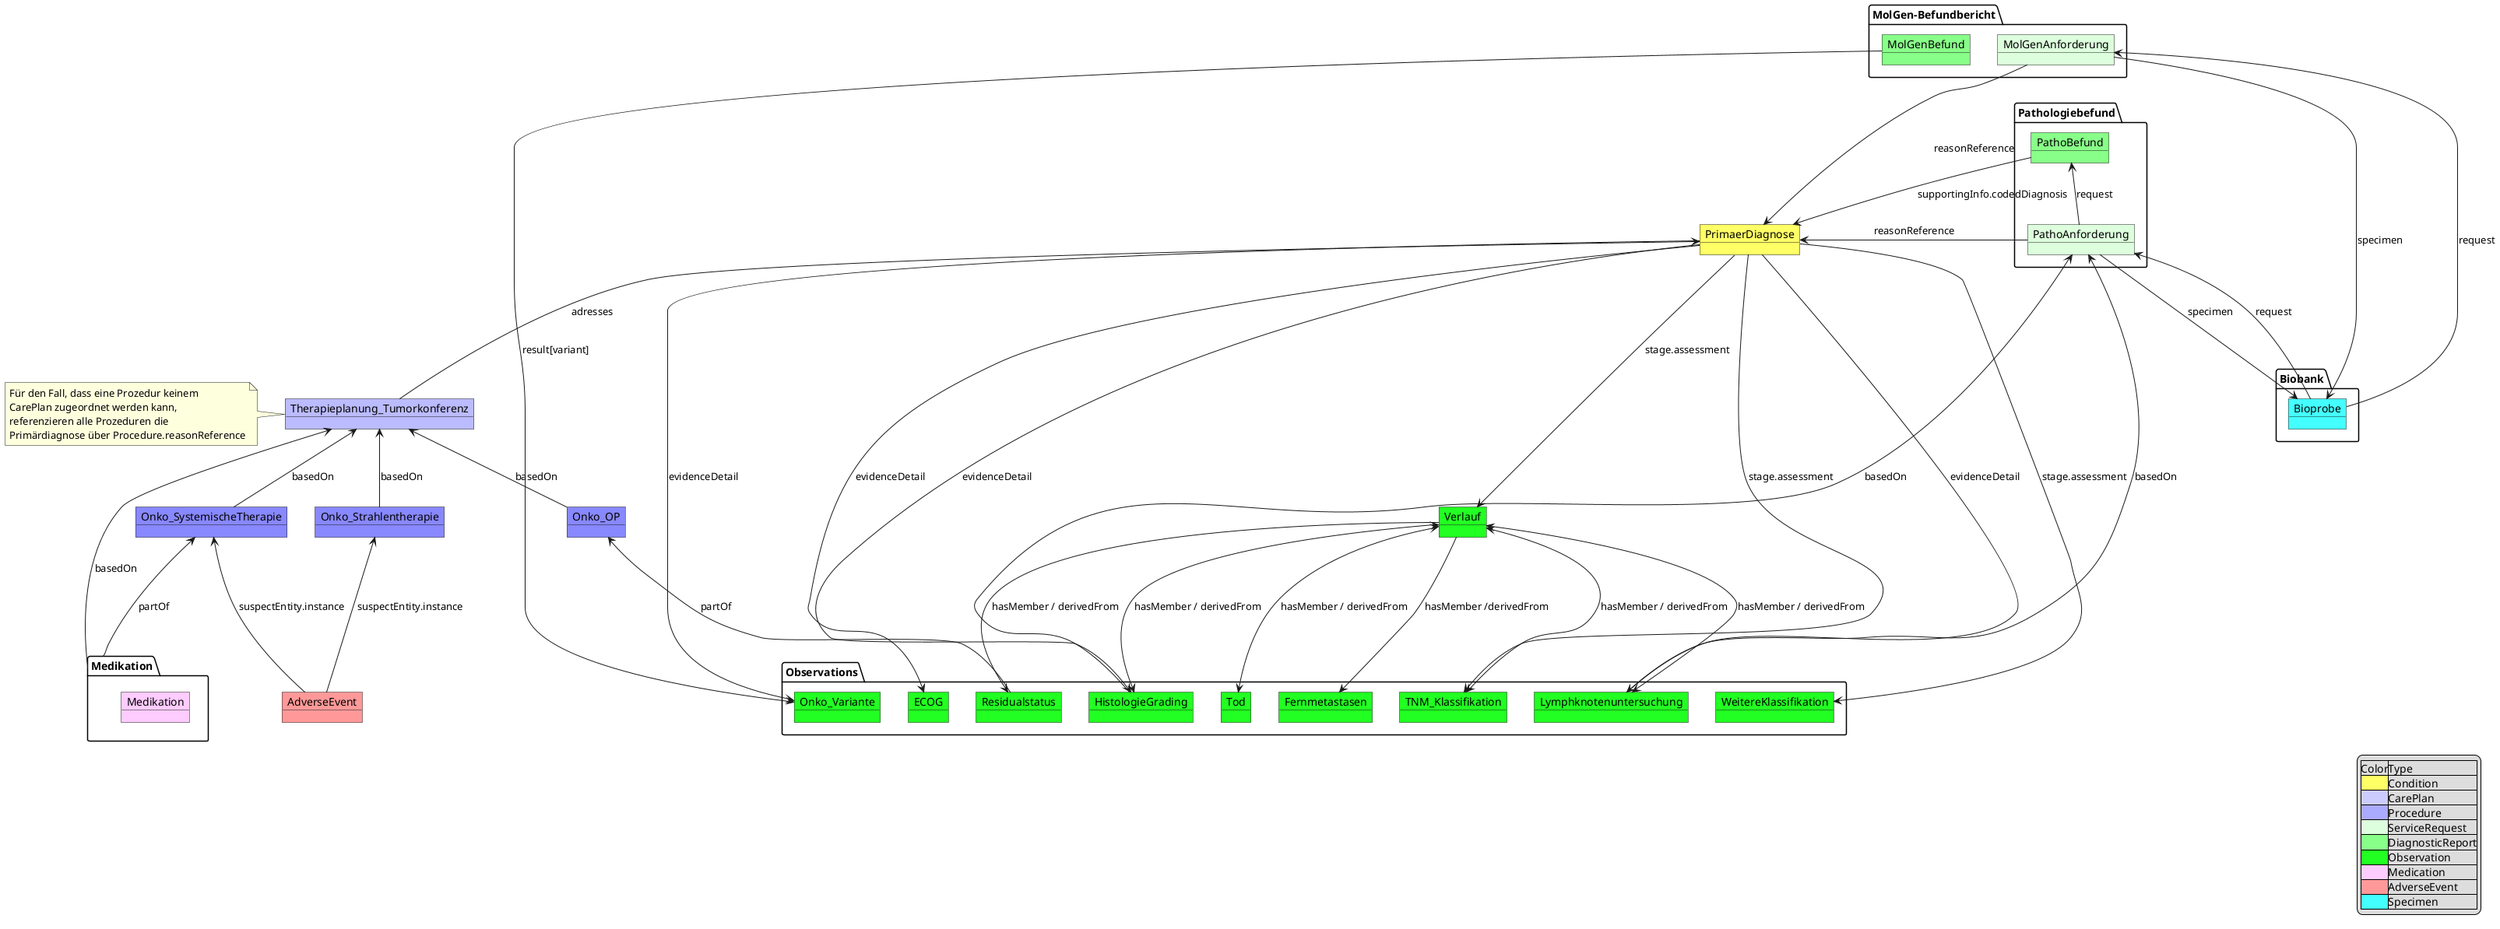 @startuml MII KDS Erweiterungsmodul Onkologie
object Onko_OP #8888FF
object Onko_Strahlentherapie #8888FF
object Onko_SystemischeTherapie #8888FF
object Therapieplanung_Tumorkonferenz #BBBBFF
note left of Therapieplanung_Tumorkonferenz 
  Für den Fall, dass eine Prozedur keinem 
  CarePlan zugeordnet werden kann,
  referenzieren alle Prozeduren die 
  Primärdiagnose über Procedure.reasonReference
end note

Therapieplanung_Tumorkonferenz <-- Onko_OP: basedOn 
Therapieplanung_Tumorkonferenz <-- Onko_Strahlentherapie: basedOn
Therapieplanung_Tumorkonferenz <-- Onko_SystemischeTherapie: basedOn
package "Medikation" {
    object Medikation #FFCCFF
}
Onko_SystemischeTherapie <--- Medikation : partOf 
Therapieplanung_Tumorkonferenz <--- Medikation: basedOn
object PrimaerDiagnose #FFFF66

package Observations{
    object Onko_Variante #22FF22
    object Fernmetastasen #22FF22
    object TNM_Klassifikation #22FF22
    object WeitereKlassifikation #22FF22 
    object Lymphknotenuntersuchung #22FF22
    object HistologieGrading #22FF22
    object Residualstatus #22FF22
    object ECOG #22FF22
    object Tod #22FF22
}

PrimaerDiagnose ---> ECOG :evidenceDetail


PrimaerDiagnose ---> TNM_Klassifikation: stage.assessment
PrimaerDiagnose <---  Therapieplanung_Tumorkonferenz : adresses
PrimaerDiagnose  ---> Lymphknotenuntersuchung: evidenceDetail
PrimaerDiagnose  ---> HistologieGrading : evidenceDetail
PrimaerDiagnose ---> Onko_Variante :evidenceDetail
PrimaerDiagnose ---> WeitereKlassifikation: stage.assessment

object Verlauf #22FF22
PrimaerDiagnose ---->  Verlauf : stage.assessment

Verlauf <---> Tod: hasMember / derivedFrom
Verlauf <---> TNM_Klassifikation: hasMember / derivedFrom
Verlauf <--->  Lymphknotenuntersuchung : hasMember / derivedFrom

Verlauf <--->  HistologieGrading : hasMember / derivedFrom
Verlauf ---> Fernmetastasen :hasMember /derivedFrom

Verlauf ---> Residualstatus: hasMember / derivedFrom

Onko_OP <--- Residualstatus: partOf


package "Pathologiebefund" {
    object PathoAnforderung #DDFFDD
    object PathoBefund #88FF88
}
PathoBefund <-- PathoAnforderung : request
PathoBefund --> PrimaerDiagnose :supportingInfo.codedDiagnosis

Lymphknotenuntersuchung ---> PathoAnforderung: basedOn 
HistologieGrading ---> PathoAnforderung: basedOn


package "MolGen-Befundbericht" {
    object MolGenAnforderung #DDFFDD
    object MolGenBefund #88FF88
}

package "Biobank" {
    object Bioprobe #44FFFF
}
MolGenBefund ---> Onko_Variante: result[variant]
PathoAnforderung  ---> PrimaerDiagnose : reasonReference
MolGenAnforderung ---> PrimaerDiagnose: reasonReference
PathoAnforderung ---> Bioprobe: specimen
PathoAnforderung <--- Bioprobe: request
MolGenAnforderung ---> Bioprobe: specimen
MolGenAnforderung <--- Bioprobe: request

object AdverseEvent #FF9999
Onko_SystemischeTherapie <--- AdverseEvent: suspectEntity.instance
Onko_Strahlentherapie <--- AdverseEvent: suspectEntity.instance


legend right 
|Color|Type|
|<#FFFF66>|Condition|
|<#CCCCFF>|CarePlan|
|<#AAAAFF>|Procedure|
|<#DDFFDD>|ServiceRequest|
|<#88FF88>|DiagnosticReport|
|<#22FF22>|Observation|
|<#FFCCFF>|Medication|
|<#FF9999>|AdverseEvent|
|<#44FFFF>|Specimen|
endlegend


@enduml